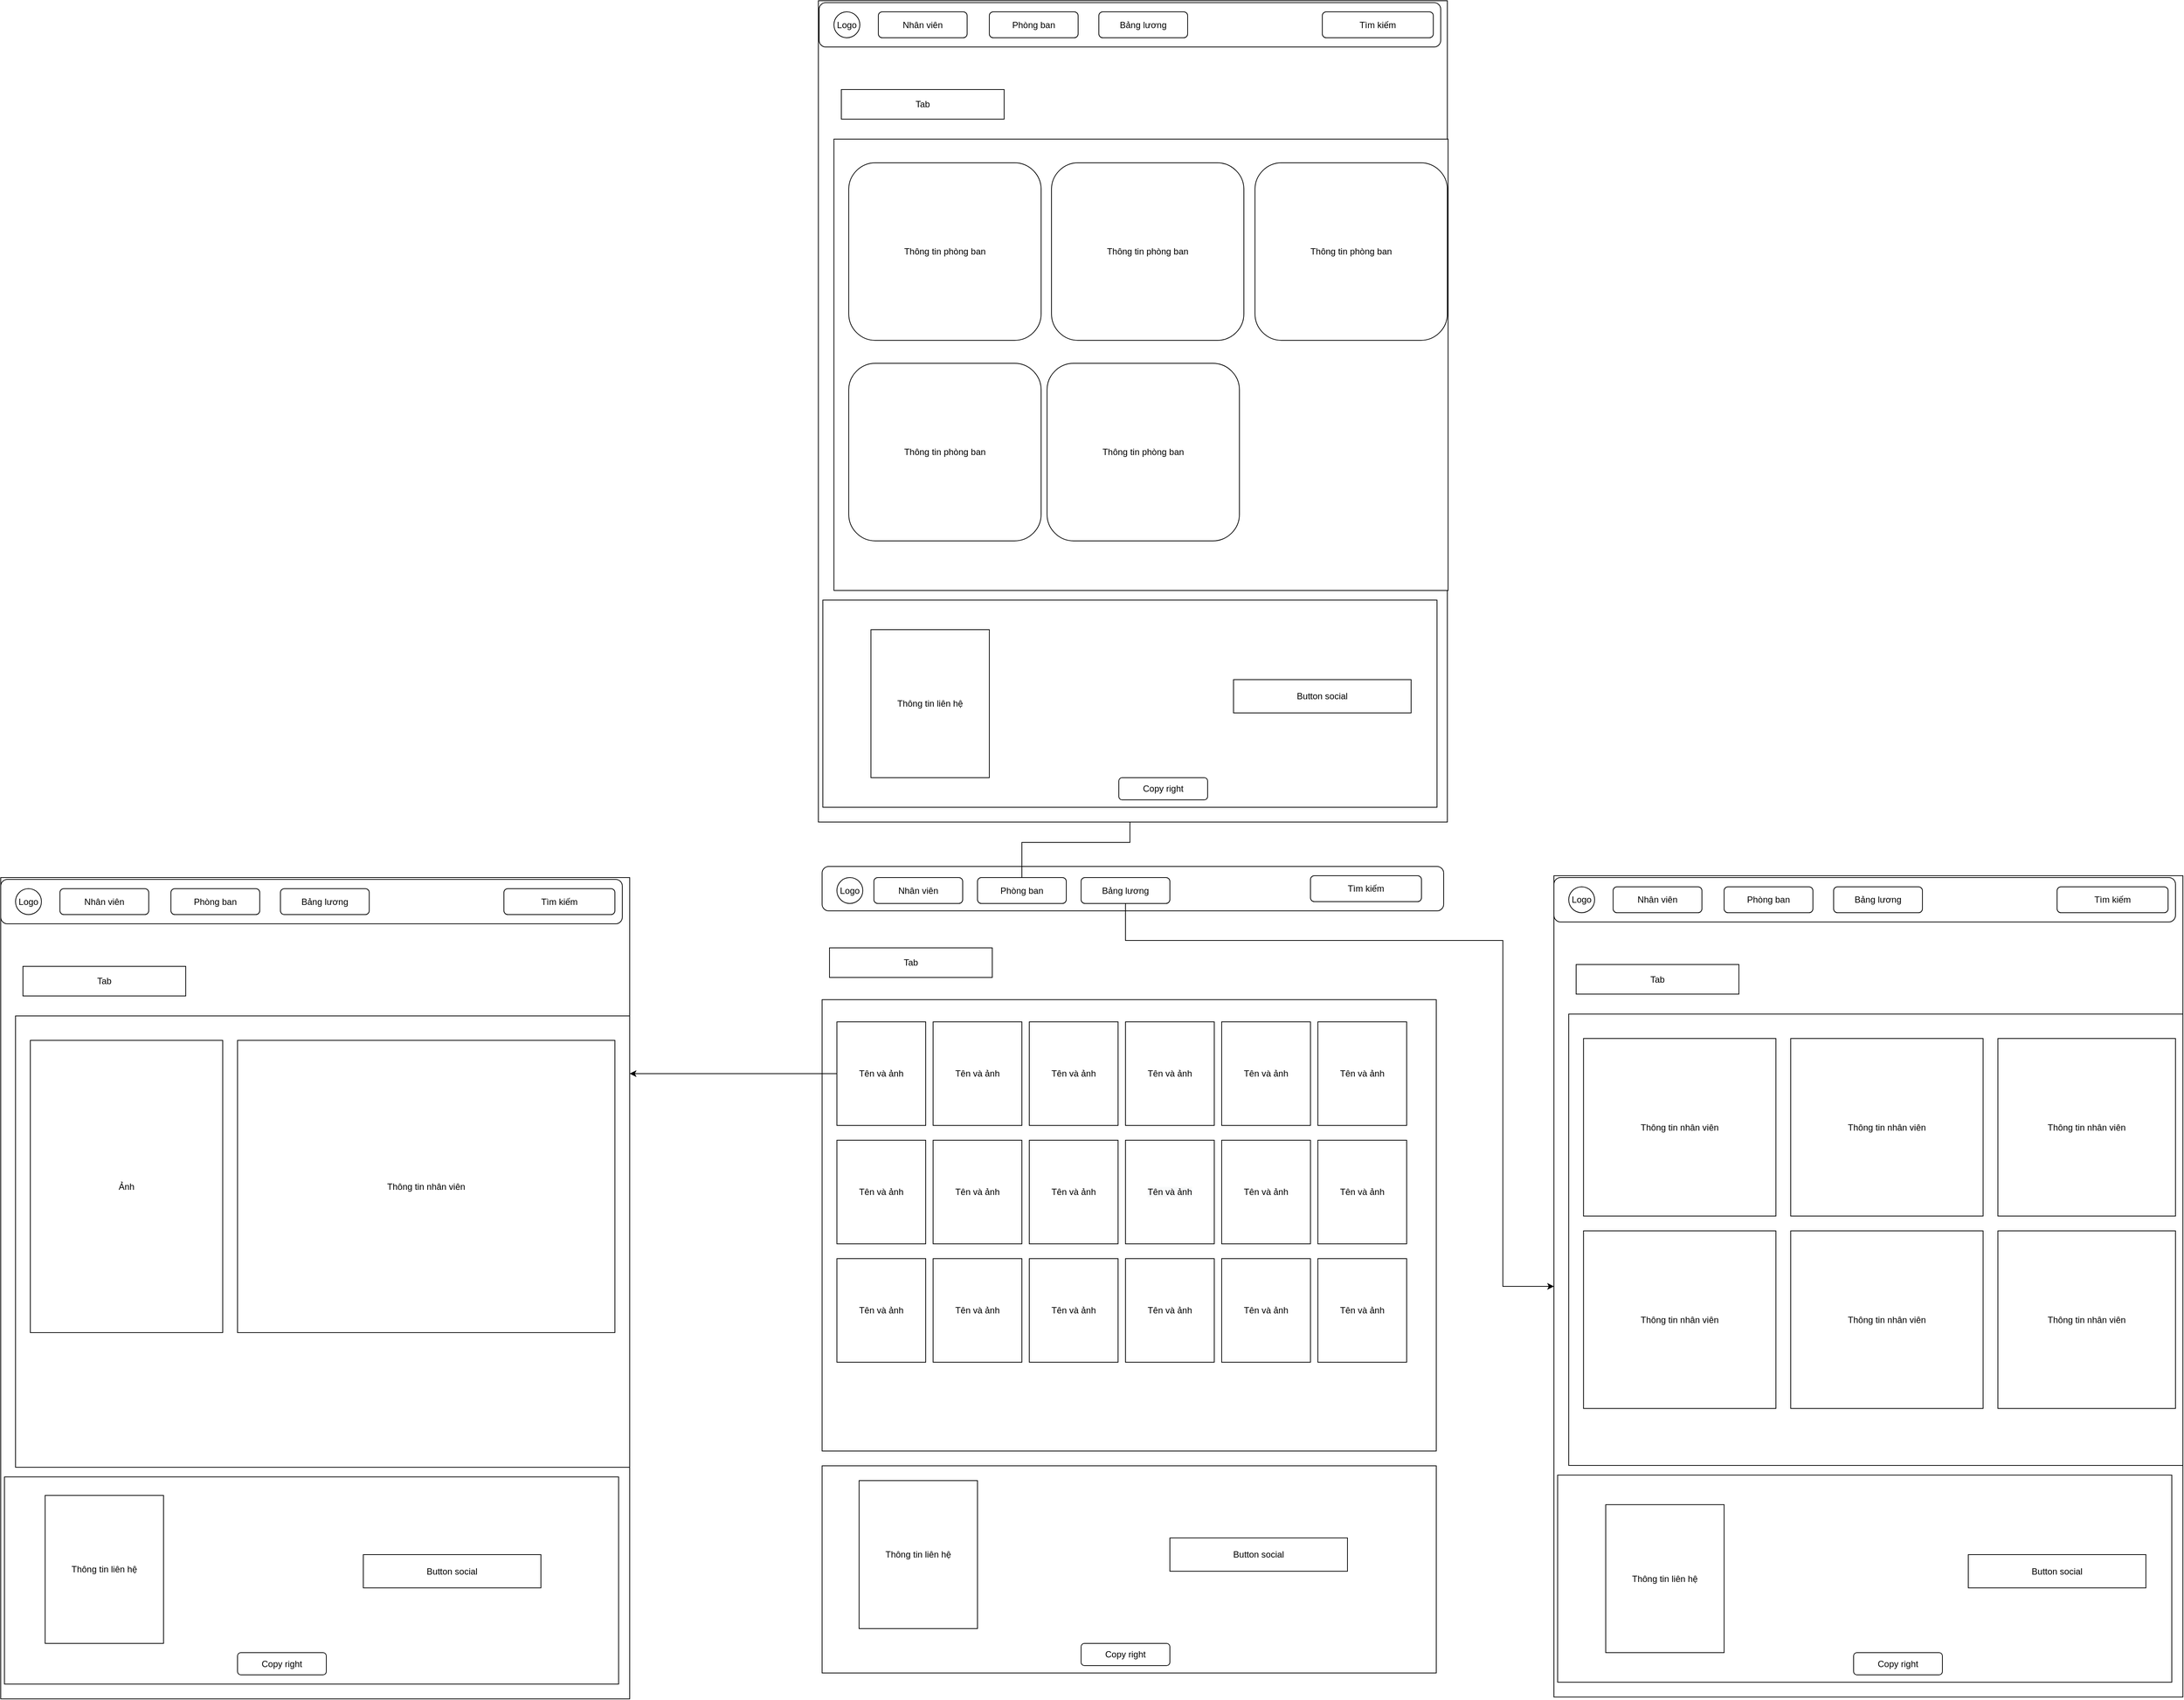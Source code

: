 <mxfile version="17.4.2" type="device"><diagram id="GfnqhpRdQ2HjX8FS95pO" name="Page-1"><mxGraphModel dx="5255" dy="4185" grid="1" gridSize="10" guides="1" tooltips="1" connect="1" arrows="1" fold="1" page="1" pageScale="1" pageWidth="850" pageHeight="1100" math="0" shadow="0"><root><mxCell id="0"/><mxCell id="1" parent="0"/><mxCell id="-H4IBMrkMcHQ1o-5j0dn-1" value="" style="rounded=1;whiteSpace=wrap;html=1;" vertex="1" parent="1"><mxGeometry x="10" y="10" width="840" height="60" as="geometry"/></mxCell><mxCell id="-H4IBMrkMcHQ1o-5j0dn-2" value="Logo" style="ellipse;whiteSpace=wrap;html=1;aspect=fixed;" vertex="1" parent="1"><mxGeometry x="30" y="25" width="35" height="35" as="geometry"/></mxCell><mxCell id="-H4IBMrkMcHQ1o-5j0dn-85" value="" style="edgeStyle=orthogonalEdgeStyle;rounded=0;orthogonalLoop=1;jettySize=auto;html=1;" edge="1" parent="1" source="-H4IBMrkMcHQ1o-5j0dn-4" target="-H4IBMrkMcHQ1o-5j0dn-75"><mxGeometry relative="1" as="geometry"/></mxCell><mxCell id="-H4IBMrkMcHQ1o-5j0dn-4" value="Phòng ban" style="rounded=1;whiteSpace=wrap;html=1;" vertex="1" parent="1"><mxGeometry x="220" y="25" width="120" height="35" as="geometry"/></mxCell><mxCell id="-H4IBMrkMcHQ1o-5j0dn-45" value="" style="edgeStyle=orthogonalEdgeStyle;rounded=0;orthogonalLoop=1;jettySize=auto;html=1;" edge="1" parent="1" source="-H4IBMrkMcHQ1o-5j0dn-5" target="-H4IBMrkMcHQ1o-5j0dn-44"><mxGeometry relative="1" as="geometry"><Array as="points"><mxPoint x="420" y="110"/><mxPoint x="930" y="110"/></Array></mxGeometry></mxCell><mxCell id="-H4IBMrkMcHQ1o-5j0dn-5" value="Bảng lương" style="rounded=1;whiteSpace=wrap;html=1;" vertex="1" parent="1"><mxGeometry x="360" y="25" width="120" height="35" as="geometry"/></mxCell><mxCell id="-H4IBMrkMcHQ1o-5j0dn-6" value="Tìm kiếm" style="rounded=1;whiteSpace=wrap;html=1;" vertex="1" parent="1"><mxGeometry x="670" y="22.5" width="150" height="35" as="geometry"/></mxCell><mxCell id="-H4IBMrkMcHQ1o-5j0dn-8" value="Tab" style="rounded=0;whiteSpace=wrap;html=1;" vertex="1" parent="1"><mxGeometry x="20" y="120" width="220" height="40" as="geometry"/></mxCell><mxCell id="-H4IBMrkMcHQ1o-5j0dn-9" value="" style="rounded=0;whiteSpace=wrap;html=1;" vertex="1" parent="1"><mxGeometry x="10" y="190" width="830" height="610" as="geometry"/></mxCell><mxCell id="-H4IBMrkMcHQ1o-5j0dn-91" value="" style="edgeStyle=orthogonalEdgeStyle;rounded=0;orthogonalLoop=1;jettySize=auto;html=1;" edge="1" parent="1" source="-H4IBMrkMcHQ1o-5j0dn-10" target="-H4IBMrkMcHQ1o-5j0dn-90"><mxGeometry relative="1" as="geometry"><mxPoint x="10" y="290" as="sourcePoint"/></mxGeometry></mxCell><mxCell id="-H4IBMrkMcHQ1o-5j0dn-10" value="Tên và ảnh" style="rounded=0;whiteSpace=wrap;html=1;" vertex="1" parent="1"><mxGeometry x="30" y="220" width="120" height="140" as="geometry"/></mxCell><mxCell id="-H4IBMrkMcHQ1o-5j0dn-11" value="&lt;span&gt;Tên và ảnh&lt;/span&gt;" style="rounded=0;whiteSpace=wrap;html=1;" vertex="1" parent="1"><mxGeometry x="160" y="220" width="120" height="140" as="geometry"/></mxCell><mxCell id="-H4IBMrkMcHQ1o-5j0dn-12" value="&lt;span&gt;Tên và ảnh&lt;/span&gt;" style="rounded=0;whiteSpace=wrap;html=1;" vertex="1" parent="1"><mxGeometry x="550" y="220" width="120" height="140" as="geometry"/></mxCell><mxCell id="-H4IBMrkMcHQ1o-5j0dn-13" value="&lt;span&gt;Tên và ảnh&lt;/span&gt;" style="rounded=0;whiteSpace=wrap;html=1;" vertex="1" parent="1"><mxGeometry x="290" y="220" width="120" height="140" as="geometry"/></mxCell><mxCell id="-H4IBMrkMcHQ1o-5j0dn-14" value="&lt;span&gt;Tên và ảnh&lt;/span&gt;" style="rounded=0;whiteSpace=wrap;html=1;" vertex="1" parent="1"><mxGeometry x="420" y="220" width="120" height="140" as="geometry"/></mxCell><mxCell id="-H4IBMrkMcHQ1o-5j0dn-15" value="&lt;span&gt;Tên và ảnh&lt;/span&gt;" style="rounded=0;whiteSpace=wrap;html=1;" vertex="1" parent="1"><mxGeometry x="680" y="220" width="120" height="140" as="geometry"/></mxCell><mxCell id="-H4IBMrkMcHQ1o-5j0dn-16" value="&lt;span&gt;Tên và ảnh&lt;/span&gt;" style="rounded=0;whiteSpace=wrap;html=1;" vertex="1" parent="1"><mxGeometry x="30" y="380" width="120" height="140" as="geometry"/></mxCell><mxCell id="-H4IBMrkMcHQ1o-5j0dn-17" value="&lt;span&gt;Tên và ảnh&lt;/span&gt;" style="rounded=0;whiteSpace=wrap;html=1;" vertex="1" parent="1"><mxGeometry x="30" y="540" width="120" height="140" as="geometry"/></mxCell><mxCell id="-H4IBMrkMcHQ1o-5j0dn-18" value="&lt;span&gt;Tên và ảnh&lt;/span&gt;" style="rounded=0;whiteSpace=wrap;html=1;" vertex="1" parent="1"><mxGeometry x="290" y="380" width="120" height="140" as="geometry"/></mxCell><mxCell id="-H4IBMrkMcHQ1o-5j0dn-19" value="&lt;span&gt;Tên và ảnh&lt;/span&gt;" style="rounded=0;whiteSpace=wrap;html=1;" vertex="1" parent="1"><mxGeometry x="160" y="380" width="120" height="140" as="geometry"/></mxCell><mxCell id="-H4IBMrkMcHQ1o-5j0dn-20" value="&lt;span&gt;Tên và ảnh&lt;/span&gt;" style="rounded=0;whiteSpace=wrap;html=1;" vertex="1" parent="1"><mxGeometry x="160" y="540" width="120" height="140" as="geometry"/></mxCell><mxCell id="-H4IBMrkMcHQ1o-5j0dn-21" value="&#10;&#10;&lt;span style=&quot;color: rgb(0, 0, 0); font-family: helvetica; font-size: 12px; font-style: normal; font-weight: 400; letter-spacing: normal; text-align: center; text-indent: 0px; text-transform: none; word-spacing: 0px; background-color: rgb(248, 249, 250); display: inline; float: none;&quot;&gt;Tên và ảnh&lt;/span&gt;&#10;&#10;" style="rounded=0;whiteSpace=wrap;html=1;" vertex="1" parent="1"><mxGeometry x="420" y="380" width="120" height="140" as="geometry"/></mxCell><mxCell id="-H4IBMrkMcHQ1o-5j0dn-22" value="&lt;span&gt;Tên và ảnh&lt;/span&gt;" style="rounded=0;whiteSpace=wrap;html=1;" vertex="1" parent="1"><mxGeometry x="290" y="540" width="120" height="140" as="geometry"/></mxCell><mxCell id="-H4IBMrkMcHQ1o-5j0dn-23" value="&lt;span&gt;Tên và ảnh&lt;/span&gt;" style="rounded=0;whiteSpace=wrap;html=1;" vertex="1" parent="1"><mxGeometry x="680" y="540" width="120" height="140" as="geometry"/></mxCell><mxCell id="-H4IBMrkMcHQ1o-5j0dn-24" value="&lt;span&gt;Tên và ảnh&lt;/span&gt;" style="rounded=0;whiteSpace=wrap;html=1;" vertex="1" parent="1"><mxGeometry x="420" y="540" width="120" height="140" as="geometry"/></mxCell><mxCell id="-H4IBMrkMcHQ1o-5j0dn-25" value="&lt;span&gt;Tên và ảnh&lt;/span&gt;" style="rounded=0;whiteSpace=wrap;html=1;" vertex="1" parent="1"><mxGeometry x="550" y="380" width="120" height="140" as="geometry"/></mxCell><mxCell id="-H4IBMrkMcHQ1o-5j0dn-26" value="&lt;span&gt;Tên và ảnh&lt;/span&gt;" style="rounded=0;whiteSpace=wrap;html=1;" vertex="1" parent="1"><mxGeometry x="680" y="380" width="120" height="140" as="geometry"/></mxCell><mxCell id="-H4IBMrkMcHQ1o-5j0dn-27" value="&lt;span&gt;Tên và ảnh&lt;/span&gt;" style="rounded=0;whiteSpace=wrap;html=1;" vertex="1" parent="1"><mxGeometry x="550" y="540" width="120" height="140" as="geometry"/></mxCell><mxCell id="-H4IBMrkMcHQ1o-5j0dn-28" value="" style="rounded=0;whiteSpace=wrap;html=1;" vertex="1" parent="1"><mxGeometry x="10" y="820" width="830" height="280" as="geometry"/></mxCell><mxCell id="-H4IBMrkMcHQ1o-5j0dn-29" value="Thông tin liên hệ" style="rounded=0;whiteSpace=wrap;html=1;" vertex="1" parent="1"><mxGeometry x="60" y="840" width="160" height="200" as="geometry"/></mxCell><mxCell id="-H4IBMrkMcHQ1o-5j0dn-30" value="Button social" style="rounded=0;whiteSpace=wrap;html=1;" vertex="1" parent="1"><mxGeometry x="480" y="917.5" width="240" height="45" as="geometry"/></mxCell><mxCell id="-H4IBMrkMcHQ1o-5j0dn-35" value="Copy right" style="rounded=1;whiteSpace=wrap;html=1;" vertex="1" parent="1"><mxGeometry x="360" y="1060" width="120" height="30" as="geometry"/></mxCell><mxCell id="-H4IBMrkMcHQ1o-5j0dn-3" value="Nhân viên" style="rounded=1;whiteSpace=wrap;html=1;direction=west;" vertex="1" parent="1"><mxGeometry x="80" y="25" width="120" height="35" as="geometry"/></mxCell><mxCell id="-H4IBMrkMcHQ1o-5j0dn-44" value="" style="whiteSpace=wrap;html=1;rounded=0;" vertex="1" parent="1"><mxGeometry x="999" y="22.5" width="850" height="1110" as="geometry"/></mxCell><mxCell id="-H4IBMrkMcHQ1o-5j0dn-46" value="" style="rounded=1;whiteSpace=wrap;html=1;" vertex="1" parent="1"><mxGeometry x="999" y="25" width="840" height="60" as="geometry"/></mxCell><mxCell id="-H4IBMrkMcHQ1o-5j0dn-47" value="Logo" style="ellipse;whiteSpace=wrap;html=1;aspect=fixed;" vertex="1" parent="1"><mxGeometry x="1019" y="37.5" width="35" height="35" as="geometry"/></mxCell><mxCell id="-H4IBMrkMcHQ1o-5j0dn-49" value="Nhân viên" style="rounded=1;whiteSpace=wrap;html=1;direction=west;" vertex="1" parent="1"><mxGeometry x="1079" y="37.5" width="120" height="35" as="geometry"/></mxCell><mxCell id="-H4IBMrkMcHQ1o-5j0dn-50" value="Phòng ban" style="rounded=1;whiteSpace=wrap;html=1;" vertex="1" parent="1"><mxGeometry x="1229" y="37.5" width="120" height="35" as="geometry"/></mxCell><mxCell id="-H4IBMrkMcHQ1o-5j0dn-52" value="Bảng lương" style="rounded=1;whiteSpace=wrap;html=1;" vertex="1" parent="1"><mxGeometry x="1377" y="37.5" width="120" height="35" as="geometry"/></mxCell><mxCell id="-H4IBMrkMcHQ1o-5j0dn-53" value="Tìm kiếm" style="rounded=1;whiteSpace=wrap;html=1;" vertex="1" parent="1"><mxGeometry x="1679" y="37.5" width="150" height="35" as="geometry"/></mxCell><mxCell id="-H4IBMrkMcHQ1o-5j0dn-54" value="Tab" style="rounded=0;whiteSpace=wrap;html=1;" vertex="1" parent="1"><mxGeometry x="1029" y="142.5" width="220" height="40" as="geometry"/></mxCell><mxCell id="-H4IBMrkMcHQ1o-5j0dn-55" value="" style="rounded=0;whiteSpace=wrap;html=1;" vertex="1" parent="1"><mxGeometry x="1019" y="209.5" width="830" height="610" as="geometry"/></mxCell><mxCell id="-H4IBMrkMcHQ1o-5j0dn-56" value="" style="rounded=0;whiteSpace=wrap;html=1;" vertex="1" parent="1"><mxGeometry x="1004" y="832.5" width="830" height="280" as="geometry"/></mxCell><mxCell id="-H4IBMrkMcHQ1o-5j0dn-57" value="Thông tin liên hệ" style="rounded=0;whiteSpace=wrap;html=1;" vertex="1" parent="1"><mxGeometry x="1069" y="872.5" width="160" height="200" as="geometry"/></mxCell><mxCell id="-H4IBMrkMcHQ1o-5j0dn-58" value="Button social" style="rounded=0;whiteSpace=wrap;html=1;" vertex="1" parent="1"><mxGeometry x="1559" y="940" width="240" height="45" as="geometry"/></mxCell><mxCell id="-H4IBMrkMcHQ1o-5j0dn-59" value="Copy right" style="rounded=1;whiteSpace=wrap;html=1;" vertex="1" parent="1"><mxGeometry x="1404" y="1072.5" width="120" height="30" as="geometry"/></mxCell><mxCell id="-H4IBMrkMcHQ1o-5j0dn-60" value="Thông tin nhân viên" style="rounded=0;whiteSpace=wrap;html=1;" vertex="1" parent="1"><mxGeometry x="1039" y="242.5" width="260" height="240" as="geometry"/></mxCell><mxCell id="-H4IBMrkMcHQ1o-5j0dn-61" value="&lt;span&gt;Thông tin nhân viên&lt;/span&gt;" style="rounded=0;whiteSpace=wrap;html=1;" vertex="1" parent="1"><mxGeometry x="1319" y="242.5" width="260" height="240" as="geometry"/></mxCell><mxCell id="-H4IBMrkMcHQ1o-5j0dn-62" value="&lt;span&gt;Thông tin nhân viên&lt;/span&gt;" style="rounded=0;whiteSpace=wrap;html=1;" vertex="1" parent="1"><mxGeometry x="1599" y="242.5" width="240" height="240" as="geometry"/></mxCell><mxCell id="-H4IBMrkMcHQ1o-5j0dn-63" value="&lt;span&gt;Thông tin nhân viên&lt;/span&gt;" style="rounded=0;whiteSpace=wrap;html=1;" vertex="1" parent="1"><mxGeometry x="1039" y="502.5" width="260" height="240" as="geometry"/></mxCell><mxCell id="-H4IBMrkMcHQ1o-5j0dn-64" value="&lt;span&gt;Thông tin nhân viên&lt;/span&gt;" style="rounded=0;whiteSpace=wrap;html=1;" vertex="1" parent="1"><mxGeometry x="1319" y="502.5" width="260" height="240" as="geometry"/></mxCell><mxCell id="-H4IBMrkMcHQ1o-5j0dn-65" value="&lt;span&gt;Thông tin nhân viên&lt;/span&gt;" style="rounded=0;whiteSpace=wrap;html=1;" vertex="1" parent="1"><mxGeometry x="1599" y="502.5" width="240" height="240" as="geometry"/></mxCell><mxCell id="-H4IBMrkMcHQ1o-5j0dn-66" value="" style="whiteSpace=wrap;html=1;rounded=0;" vertex="1" parent="1"><mxGeometry x="5" y="-1160" width="850" height="1110" as="geometry"/></mxCell><mxCell id="-H4IBMrkMcHQ1o-5j0dn-67" value="" style="rounded=1;whiteSpace=wrap;html=1;" vertex="1" parent="1"><mxGeometry x="6" y="-1157.5" width="840" height="60" as="geometry"/></mxCell><mxCell id="-H4IBMrkMcHQ1o-5j0dn-68" value="Logo" style="ellipse;whiteSpace=wrap;html=1;aspect=fixed;" vertex="1" parent="1"><mxGeometry x="26" y="-1145" width="35" height="35" as="geometry"/></mxCell><mxCell id="-H4IBMrkMcHQ1o-5j0dn-69" value="Nhân viên" style="rounded=1;whiteSpace=wrap;html=1;direction=west;" vertex="1" parent="1"><mxGeometry x="86" y="-1145" width="120" height="35" as="geometry"/></mxCell><mxCell id="-H4IBMrkMcHQ1o-5j0dn-70" value="Phòng ban" style="rounded=1;whiteSpace=wrap;html=1;" vertex="1" parent="1"><mxGeometry x="236" y="-1145" width="120" height="35" as="geometry"/></mxCell><mxCell id="-H4IBMrkMcHQ1o-5j0dn-71" value="Bảng lương" style="rounded=1;whiteSpace=wrap;html=1;" vertex="1" parent="1"><mxGeometry x="384" y="-1145" width="120" height="35" as="geometry"/></mxCell><mxCell id="-H4IBMrkMcHQ1o-5j0dn-72" value="Tìm kiếm" style="rounded=1;whiteSpace=wrap;html=1;" vertex="1" parent="1"><mxGeometry x="686" y="-1145" width="150" height="35" as="geometry"/></mxCell><mxCell id="-H4IBMrkMcHQ1o-5j0dn-73" value="Tab" style="rounded=0;whiteSpace=wrap;html=1;" vertex="1" parent="1"><mxGeometry x="36" y="-1040" width="220" height="40" as="geometry"/></mxCell><mxCell id="-H4IBMrkMcHQ1o-5j0dn-74" value="" style="rounded=0;whiteSpace=wrap;html=1;" vertex="1" parent="1"><mxGeometry x="26" y="-973" width="830" height="610" as="geometry"/></mxCell><mxCell id="-H4IBMrkMcHQ1o-5j0dn-75" value="" style="rounded=0;whiteSpace=wrap;html=1;" vertex="1" parent="1"><mxGeometry x="11" y="-350" width="830" height="280" as="geometry"/></mxCell><mxCell id="-H4IBMrkMcHQ1o-5j0dn-76" value="Thông tin liên hệ" style="rounded=0;whiteSpace=wrap;html=1;" vertex="1" parent="1"><mxGeometry x="76" y="-310" width="160" height="200" as="geometry"/></mxCell><mxCell id="-H4IBMrkMcHQ1o-5j0dn-77" value="Button social" style="rounded=0;whiteSpace=wrap;html=1;" vertex="1" parent="1"><mxGeometry x="566" y="-242.5" width="240" height="45" as="geometry"/></mxCell><mxCell id="-H4IBMrkMcHQ1o-5j0dn-78" value="Copy right" style="rounded=1;whiteSpace=wrap;html=1;" vertex="1" parent="1"><mxGeometry x="411" y="-110" width="120" height="30" as="geometry"/></mxCell><mxCell id="-H4IBMrkMcHQ1o-5j0dn-79" value="Thông tin phòng ban" style="rounded=1;whiteSpace=wrap;html=1;" vertex="1" parent="1"><mxGeometry x="46" y="-941" width="260" height="240" as="geometry"/></mxCell><mxCell id="-H4IBMrkMcHQ1o-5j0dn-86" value="&lt;span&gt;Thông tin phòng ban&lt;/span&gt;" style="rounded=1;whiteSpace=wrap;html=1;" vertex="1" parent="1"><mxGeometry x="46" y="-670" width="260" height="240" as="geometry"/></mxCell><mxCell id="-H4IBMrkMcHQ1o-5j0dn-87" value="&lt;span&gt;Thông tin phòng ban&lt;/span&gt;" style="rounded=1;whiteSpace=wrap;html=1;" vertex="1" parent="1"><mxGeometry x="320" y="-941" width="260" height="240" as="geometry"/></mxCell><mxCell id="-H4IBMrkMcHQ1o-5j0dn-88" value="&lt;span&gt;Thông tin phòng ban&lt;/span&gt;" style="rounded=1;whiteSpace=wrap;html=1;" vertex="1" parent="1"><mxGeometry x="595" y="-941" width="260" height="240" as="geometry"/></mxCell><mxCell id="-H4IBMrkMcHQ1o-5j0dn-89" value="&lt;span&gt;Thông tin phòng ban&lt;/span&gt;" style="rounded=1;whiteSpace=wrap;html=1;" vertex="1" parent="1"><mxGeometry x="314" y="-670" width="260" height="240" as="geometry"/></mxCell><mxCell id="-H4IBMrkMcHQ1o-5j0dn-90" value="" style="whiteSpace=wrap;html=1;rounded=0;" vertex="1" parent="1"><mxGeometry x="-370" y="260" width="120" height="60" as="geometry"/></mxCell><mxCell id="-H4IBMrkMcHQ1o-5j0dn-110" value="" style="whiteSpace=wrap;html=1;rounded=0;" vertex="1" parent="1"><mxGeometry x="-1100" y="25" width="850" height="1110" as="geometry"/></mxCell><mxCell id="-H4IBMrkMcHQ1o-5j0dn-111" value="" style="rounded=1;whiteSpace=wrap;html=1;" vertex="1" parent="1"><mxGeometry x="-1100" y="27.5" width="840" height="60" as="geometry"/></mxCell><mxCell id="-H4IBMrkMcHQ1o-5j0dn-112" value="Logo" style="ellipse;whiteSpace=wrap;html=1;aspect=fixed;" vertex="1" parent="1"><mxGeometry x="-1080" y="40" width="35" height="35" as="geometry"/></mxCell><mxCell id="-H4IBMrkMcHQ1o-5j0dn-113" value="Nhân viên" style="rounded=1;whiteSpace=wrap;html=1;direction=west;" vertex="1" parent="1"><mxGeometry x="-1020" y="40" width="120" height="35" as="geometry"/></mxCell><mxCell id="-H4IBMrkMcHQ1o-5j0dn-114" value="Phòng ban" style="rounded=1;whiteSpace=wrap;html=1;" vertex="1" parent="1"><mxGeometry x="-870" y="40" width="120" height="35" as="geometry"/></mxCell><mxCell id="-H4IBMrkMcHQ1o-5j0dn-115" value="Bảng lương" style="rounded=1;whiteSpace=wrap;html=1;" vertex="1" parent="1"><mxGeometry x="-722" y="40" width="120" height="35" as="geometry"/></mxCell><mxCell id="-H4IBMrkMcHQ1o-5j0dn-116" value="Tìm kiếm" style="rounded=1;whiteSpace=wrap;html=1;" vertex="1" parent="1"><mxGeometry x="-420" y="40" width="150" height="35" as="geometry"/></mxCell><mxCell id="-H4IBMrkMcHQ1o-5j0dn-117" value="Tab" style="rounded=0;whiteSpace=wrap;html=1;" vertex="1" parent="1"><mxGeometry x="-1070" y="145" width="220" height="40" as="geometry"/></mxCell><mxCell id="-H4IBMrkMcHQ1o-5j0dn-118" value="" style="rounded=0;whiteSpace=wrap;html=1;" vertex="1" parent="1"><mxGeometry x="-1080" y="212" width="830" height="610" as="geometry"/></mxCell><mxCell id="-H4IBMrkMcHQ1o-5j0dn-119" value="" style="rounded=0;whiteSpace=wrap;html=1;" vertex="1" parent="1"><mxGeometry x="-1095" y="835" width="830" height="280" as="geometry"/></mxCell><mxCell id="-H4IBMrkMcHQ1o-5j0dn-120" value="Ảnh" style="rounded=0;whiteSpace=wrap;html=1;" vertex="1" parent="1"><mxGeometry x="-1060" y="245" width="260" height="395" as="geometry"/></mxCell><mxCell id="-H4IBMrkMcHQ1o-5j0dn-126" value="Thông tin nhân viên" style="rounded=0;whiteSpace=wrap;html=1;" vertex="1" parent="1"><mxGeometry x="-780" y="245" width="510" height="395" as="geometry"/></mxCell><mxCell id="-H4IBMrkMcHQ1o-5j0dn-127" value="Thông tin liên hệ" style="rounded=0;whiteSpace=wrap;html=1;" vertex="1" parent="1"><mxGeometry x="-1040" y="860" width="160" height="200" as="geometry"/></mxCell><mxCell id="-H4IBMrkMcHQ1o-5j0dn-128" value="Button social" style="rounded=0;whiteSpace=wrap;html=1;" vertex="1" parent="1"><mxGeometry x="-610" y="940" width="240" height="45" as="geometry"/></mxCell><mxCell id="-H4IBMrkMcHQ1o-5j0dn-129" value="Copy right" style="rounded=1;whiteSpace=wrap;html=1;" vertex="1" parent="1"><mxGeometry x="-780" y="1072.5" width="120" height="30" as="geometry"/></mxCell></root></mxGraphModel></diagram></mxfile>
